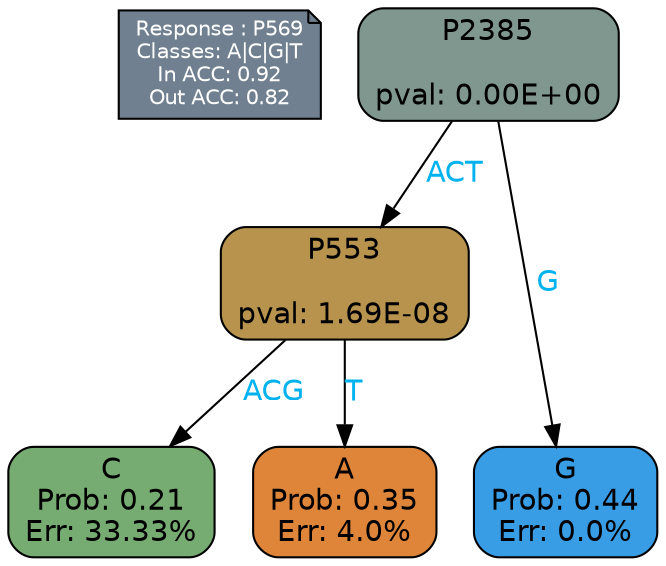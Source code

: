 digraph Tree {
node [shape=box, style="filled, rounded", color="black", fontname=helvetica] ;
graph [ranksep=equally, splines=polylines, bgcolor=transparent, dpi=600] ;
edge [fontname=helvetica] ;
LEGEND [label="Response : P569
Classes: A|C|G|T
In ACC: 0.92
Out ACC: 0.82
",shape=note,align=left,style=filled,fillcolor="slategray",fontcolor="white",fontsize=10];1 [label="P2385

pval: 0.00E+00", fillcolor="#809790"] ;
2 [label="P553

pval: 1.69E-08", fillcolor="#b7934e"] ;
3 [label="C
Prob: 0.21
Err: 33.33%", fillcolor="#76ab72"] ;
4 [label="A
Prob: 0.35
Err: 4.0%", fillcolor="#de8539"] ;
5 [label="G
Prob: 0.44
Err: 0.0%", fillcolor="#399de5"] ;
1 -> 2 [label="ACT",fontcolor=deepskyblue2] ;
1 -> 5 [label="G",fontcolor=deepskyblue2] ;
2 -> 3 [label="ACG",fontcolor=deepskyblue2] ;
2 -> 4 [label="T",fontcolor=deepskyblue2] ;
{rank = same; 3;4;5;}{rank = same; LEGEND;1;}}